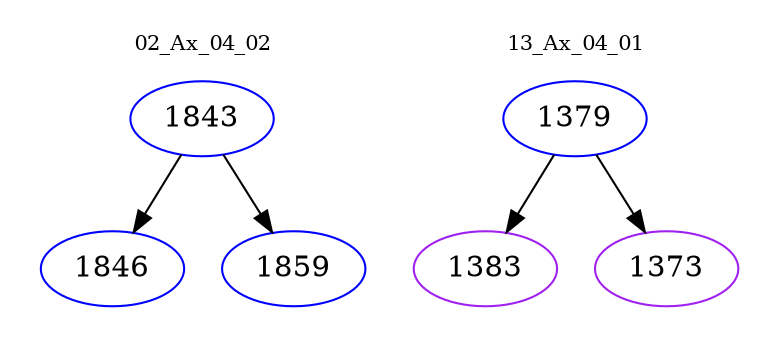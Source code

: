 digraph{
subgraph cluster_0 {
color = white
label = "02_Ax_04_02";
fontsize=10;
T0_1843 [label="1843", color="blue"]
T0_1843 -> T0_1846 [color="black"]
T0_1846 [label="1846", color="blue"]
T0_1843 -> T0_1859 [color="black"]
T0_1859 [label="1859", color="blue"]
}
subgraph cluster_1 {
color = white
label = "13_Ax_04_01";
fontsize=10;
T1_1379 [label="1379", color="blue"]
T1_1379 -> T1_1383 [color="black"]
T1_1383 [label="1383", color="purple"]
T1_1379 -> T1_1373 [color="black"]
T1_1373 [label="1373", color="purple"]
}
}

